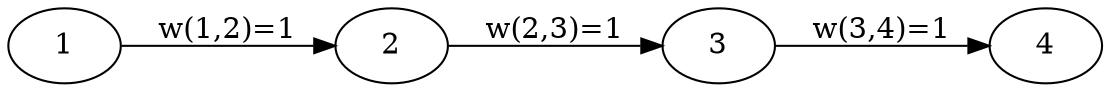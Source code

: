 digraph BST {
rankdir="LR";
1 -> 2[label="w(1,2)=1"];
2 -> 3[label="w(2,3)=1"];
3 -> 4[label="w(3,4)=1"];
}

